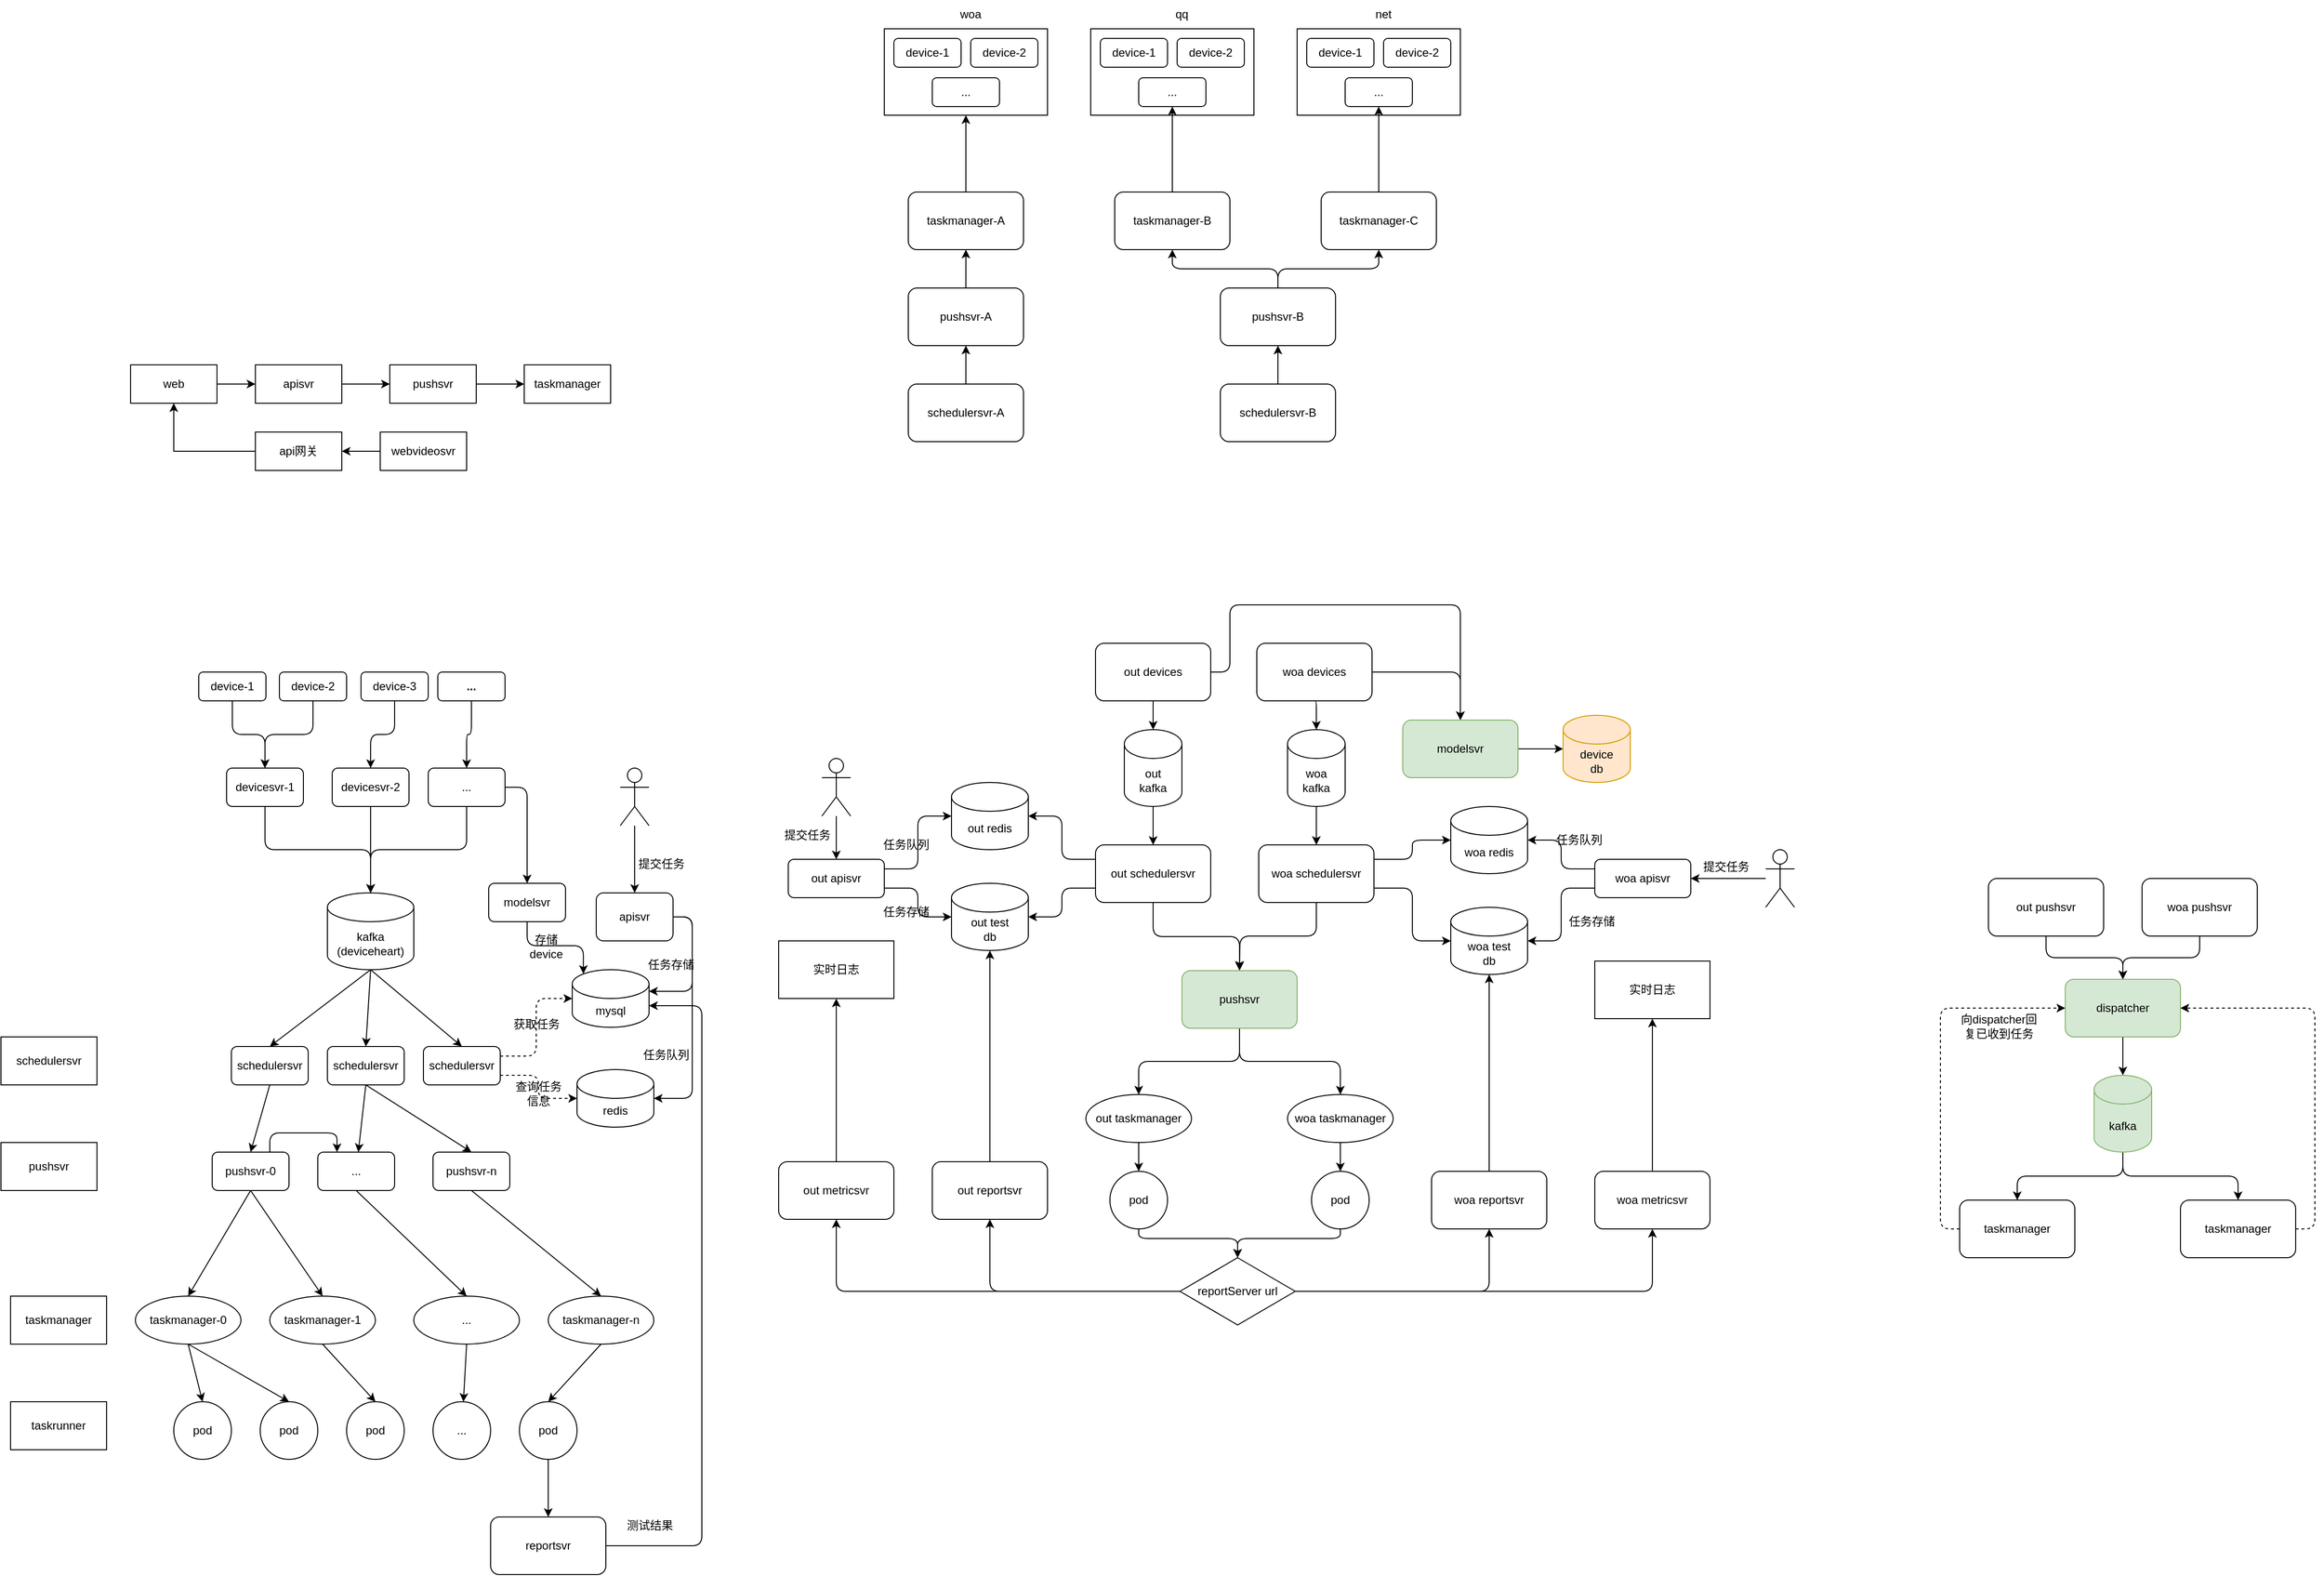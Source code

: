 <mxfile version="20.2.7" type="github">
  <diagram id="ftSVN6Fw9w7qbt5IRIi7" name="第 1 页">
    <mxGraphModel dx="1635" dy="1959" grid="1" gridSize="10" guides="1" tooltips="1" connect="1" arrows="1" fold="1" page="1" pageScale="1" pageWidth="827" pageHeight="1169" math="0" shadow="0">
      <root>
        <mxCell id="0" />
        <mxCell id="1" parent="0" />
        <mxCell id="ZyIvLldJ3OBjITECG5pd-35" style="edgeStyle=none;rounded=0;orthogonalLoop=1;jettySize=auto;html=1;exitX=0.5;exitY=1;exitDx=0;exitDy=0;entryX=0.5;entryY=0;entryDx=0;entryDy=0;" parent="1" source="ZyIvLldJ3OBjITECG5pd-1" target="ZyIvLldJ3OBjITECG5pd-14" edge="1">
          <mxGeometry relative="1" as="geometry" />
        </mxCell>
        <mxCell id="ZyIvLldJ3OBjITECG5pd-36" style="edgeStyle=none;rounded=0;orthogonalLoop=1;jettySize=auto;html=1;exitX=0.5;exitY=1;exitDx=0;exitDy=0;entryX=0.5;entryY=0;entryDx=0;entryDy=0;" parent="1" source="ZyIvLldJ3OBjITECG5pd-1" target="ZyIvLldJ3OBjITECG5pd-15" edge="1">
          <mxGeometry relative="1" as="geometry" />
        </mxCell>
        <mxCell id="ZyIvLldJ3OBjITECG5pd-1" value="taskmanager-0" style="ellipse;whiteSpace=wrap;html=1;" parent="1" vertex="1">
          <mxGeometry x="180" y="430" width="110" height="50" as="geometry" />
        </mxCell>
        <mxCell id="ZyIvLldJ3OBjITECG5pd-37" style="edgeStyle=none;rounded=0;orthogonalLoop=1;jettySize=auto;html=1;exitX=0.5;exitY=1;exitDx=0;exitDy=0;entryX=0.5;entryY=0;entryDx=0;entryDy=0;" parent="1" source="ZyIvLldJ3OBjITECG5pd-2" target="ZyIvLldJ3OBjITECG5pd-16" edge="1">
          <mxGeometry relative="1" as="geometry" />
        </mxCell>
        <mxCell id="ZyIvLldJ3OBjITECG5pd-2" value="taskmanager-1" style="ellipse;whiteSpace=wrap;html=1;" parent="1" vertex="1">
          <mxGeometry x="320" y="430" width="110" height="50" as="geometry" />
        </mxCell>
        <mxCell id="ZyIvLldJ3OBjITECG5pd-38" style="edgeStyle=none;rounded=0;orthogonalLoop=1;jettySize=auto;html=1;exitX=0.5;exitY=1;exitDx=0;exitDy=0;" parent="1" source="ZyIvLldJ3OBjITECG5pd-3" target="ZyIvLldJ3OBjITECG5pd-17" edge="1">
          <mxGeometry relative="1" as="geometry" />
        </mxCell>
        <mxCell id="ZyIvLldJ3OBjITECG5pd-3" value="..." style="ellipse;whiteSpace=wrap;html=1;" parent="1" vertex="1">
          <mxGeometry x="470" y="430" width="110" height="50" as="geometry" />
        </mxCell>
        <mxCell id="ZyIvLldJ3OBjITECG5pd-39" style="edgeStyle=none;rounded=0;orthogonalLoop=1;jettySize=auto;html=1;exitX=0.5;exitY=1;exitDx=0;exitDy=0;entryX=0.5;entryY=0;entryDx=0;entryDy=0;" parent="1" source="ZyIvLldJ3OBjITECG5pd-4" target="ZyIvLldJ3OBjITECG5pd-18" edge="1">
          <mxGeometry relative="1" as="geometry" />
        </mxCell>
        <mxCell id="ZyIvLldJ3OBjITECG5pd-4" value="taskmanager-n" style="ellipse;whiteSpace=wrap;html=1;" parent="1" vertex="1">
          <mxGeometry x="610" y="430" width="110" height="50" as="geometry" />
        </mxCell>
        <mxCell id="ZyIvLldJ3OBjITECG5pd-25" style="edgeStyle=none;rounded=0;orthogonalLoop=1;jettySize=auto;html=1;exitX=0.5;exitY=1;exitDx=0;exitDy=0;entryX=0.5;entryY=0;entryDx=0;entryDy=0;" parent="1" source="ZyIvLldJ3OBjITECG5pd-5" target="ZyIvLldJ3OBjITECG5pd-1" edge="1">
          <mxGeometry relative="1" as="geometry" />
        </mxCell>
        <mxCell id="ZyIvLldJ3OBjITECG5pd-26" style="edgeStyle=none;rounded=0;orthogonalLoop=1;jettySize=auto;html=1;exitX=0.5;exitY=1;exitDx=0;exitDy=0;entryX=0.5;entryY=0;entryDx=0;entryDy=0;" parent="1" source="ZyIvLldJ3OBjITECG5pd-5" target="ZyIvLldJ3OBjITECG5pd-2" edge="1">
          <mxGeometry relative="1" as="geometry" />
        </mxCell>
        <mxCell id="ZyIvLldJ3OBjITECG5pd-43" style="edgeStyle=orthogonalEdgeStyle;rounded=1;orthogonalLoop=1;jettySize=auto;html=1;exitX=0.75;exitY=0;exitDx=0;exitDy=0;entryX=0.25;entryY=0;entryDx=0;entryDy=0;" parent="1" source="ZyIvLldJ3OBjITECG5pd-5" target="ZyIvLldJ3OBjITECG5pd-6" edge="1">
          <mxGeometry relative="1" as="geometry" />
        </mxCell>
        <mxCell id="ZyIvLldJ3OBjITECG5pd-5" value="pushsvr-0" style="rounded=1;whiteSpace=wrap;html=1;" parent="1" vertex="1">
          <mxGeometry x="260" y="280" width="80" height="40" as="geometry" />
        </mxCell>
        <mxCell id="ZyIvLldJ3OBjITECG5pd-27" style="edgeStyle=none;rounded=0;orthogonalLoop=1;jettySize=auto;html=1;exitX=0.5;exitY=1;exitDx=0;exitDy=0;entryX=0.5;entryY=0;entryDx=0;entryDy=0;" parent="1" source="ZyIvLldJ3OBjITECG5pd-6" target="ZyIvLldJ3OBjITECG5pd-3" edge="1">
          <mxGeometry relative="1" as="geometry" />
        </mxCell>
        <mxCell id="ZyIvLldJ3OBjITECG5pd-6" value="..." style="rounded=1;whiteSpace=wrap;html=1;" parent="1" vertex="1">
          <mxGeometry x="370" y="280" width="80" height="40" as="geometry" />
        </mxCell>
        <mxCell id="ZyIvLldJ3OBjITECG5pd-28" style="edgeStyle=none;rounded=0;orthogonalLoop=1;jettySize=auto;html=1;exitX=0.5;exitY=1;exitDx=0;exitDy=0;entryX=0.5;entryY=0;entryDx=0;entryDy=0;" parent="1" source="ZyIvLldJ3OBjITECG5pd-7" target="ZyIvLldJ3OBjITECG5pd-4" edge="1">
          <mxGeometry relative="1" as="geometry" />
        </mxCell>
        <mxCell id="ZyIvLldJ3OBjITECG5pd-7" value="pushsvr-n" style="rounded=1;whiteSpace=wrap;html=1;" parent="1" vertex="1">
          <mxGeometry x="490" y="280" width="80" height="40" as="geometry" />
        </mxCell>
        <mxCell id="ZyIvLldJ3OBjITECG5pd-29" style="edgeStyle=none;rounded=0;orthogonalLoop=1;jettySize=auto;html=1;exitX=0.5;exitY=1;exitDx=0;exitDy=0;entryX=0.5;entryY=0;entryDx=0;entryDy=0;" parent="1" source="ZyIvLldJ3OBjITECG5pd-12" target="ZyIvLldJ3OBjITECG5pd-5" edge="1">
          <mxGeometry relative="1" as="geometry" />
        </mxCell>
        <mxCell id="ZyIvLldJ3OBjITECG5pd-12" value="schedulersvr" style="rounded=1;whiteSpace=wrap;html=1;" parent="1" vertex="1">
          <mxGeometry x="280" y="170" width="80" height="40" as="geometry" />
        </mxCell>
        <mxCell id="ZyIvLldJ3OBjITECG5pd-32" style="edgeStyle=none;rounded=0;orthogonalLoop=1;jettySize=auto;html=1;exitX=0.5;exitY=1;exitDx=0;exitDy=0;exitPerimeter=0;entryX=0.5;entryY=0;entryDx=0;entryDy=0;" parent="1" source="ZyIvLldJ3OBjITECG5pd-13" target="ZyIvLldJ3OBjITECG5pd-12" edge="1">
          <mxGeometry relative="1" as="geometry" />
        </mxCell>
        <mxCell id="ZyIvLldJ3OBjITECG5pd-33" style="edgeStyle=none;rounded=0;orthogonalLoop=1;jettySize=auto;html=1;exitX=0.5;exitY=1;exitDx=0;exitDy=0;exitPerimeter=0;entryX=0.5;entryY=0;entryDx=0;entryDy=0;" parent="1" source="ZyIvLldJ3OBjITECG5pd-13" target="ZyIvLldJ3OBjITECG5pd-30" edge="1">
          <mxGeometry relative="1" as="geometry" />
        </mxCell>
        <mxCell id="ZyIvLldJ3OBjITECG5pd-34" style="edgeStyle=none;rounded=0;orthogonalLoop=1;jettySize=auto;html=1;exitX=0.5;exitY=1;exitDx=0;exitDy=0;exitPerimeter=0;entryX=0.5;entryY=0;entryDx=0;entryDy=0;" parent="1" source="ZyIvLldJ3OBjITECG5pd-13" target="ZyIvLldJ3OBjITECG5pd-31" edge="1">
          <mxGeometry relative="1" as="geometry" />
        </mxCell>
        <mxCell id="ZyIvLldJ3OBjITECG5pd-13" value="&lt;div&gt;kafka&lt;/div&gt;&lt;div&gt;(deviceheart)&lt;br&gt;&lt;/div&gt;" style="shape=cylinder3;whiteSpace=wrap;html=1;boundedLbl=1;backgroundOutline=1;size=15;" parent="1" vertex="1">
          <mxGeometry x="380" y="10" width="90" height="80" as="geometry" />
        </mxCell>
        <mxCell id="ZyIvLldJ3OBjITECG5pd-14" value="pod" style="ellipse;whiteSpace=wrap;html=1;aspect=fixed;" parent="1" vertex="1">
          <mxGeometry x="220" y="540" width="60" height="60" as="geometry" />
        </mxCell>
        <mxCell id="ZyIvLldJ3OBjITECG5pd-15" value="pod" style="ellipse;whiteSpace=wrap;html=1;aspect=fixed;" parent="1" vertex="1">
          <mxGeometry x="310" y="540" width="60" height="60" as="geometry" />
        </mxCell>
        <mxCell id="ZyIvLldJ3OBjITECG5pd-16" value="pod" style="ellipse;whiteSpace=wrap;html=1;aspect=fixed;" parent="1" vertex="1">
          <mxGeometry x="400" y="540" width="60" height="60" as="geometry" />
        </mxCell>
        <mxCell id="ZyIvLldJ3OBjITECG5pd-17" value="..." style="ellipse;whiteSpace=wrap;html=1;aspect=fixed;" parent="1" vertex="1">
          <mxGeometry x="490" y="540" width="60" height="60" as="geometry" />
        </mxCell>
        <mxCell id="L9WqjUFJUXGRfM3yI8P8-16" style="edgeStyle=orthogonalEdgeStyle;rounded=1;orthogonalLoop=1;jettySize=auto;html=1;exitX=0.5;exitY=1;exitDx=0;exitDy=0;entryX=0.5;entryY=0;entryDx=0;entryDy=0;" parent="1" source="ZyIvLldJ3OBjITECG5pd-18" target="L9WqjUFJUXGRfM3yI8P8-15" edge="1">
          <mxGeometry relative="1" as="geometry" />
        </mxCell>
        <mxCell id="ZyIvLldJ3OBjITECG5pd-18" value="pod" style="ellipse;whiteSpace=wrap;html=1;aspect=fixed;" parent="1" vertex="1">
          <mxGeometry x="580" y="540" width="60" height="60" as="geometry" />
        </mxCell>
        <mxCell id="ZyIvLldJ3OBjITECG5pd-21" value="taskrunner" style="rounded=0;whiteSpace=wrap;html=1;" parent="1" vertex="1">
          <mxGeometry x="50" y="540" width="100" height="50" as="geometry" />
        </mxCell>
        <mxCell id="ZyIvLldJ3OBjITECG5pd-22" value="taskmanager" style="rounded=0;whiteSpace=wrap;html=1;" parent="1" vertex="1">
          <mxGeometry x="50" y="430" width="100" height="50" as="geometry" />
        </mxCell>
        <mxCell id="ZyIvLldJ3OBjITECG5pd-23" value="pushsvr" style="rounded=0;whiteSpace=wrap;html=1;" parent="1" vertex="1">
          <mxGeometry x="40" y="270" width="100" height="50" as="geometry" />
        </mxCell>
        <mxCell id="ZyIvLldJ3OBjITECG5pd-24" value="schedulersvr" style="rounded=0;whiteSpace=wrap;html=1;" parent="1" vertex="1">
          <mxGeometry x="40" y="160" width="100" height="50" as="geometry" />
        </mxCell>
        <mxCell id="ZyIvLldJ3OBjITECG5pd-40" style="edgeStyle=none;rounded=0;orthogonalLoop=1;jettySize=auto;html=1;exitX=0.5;exitY=1;exitDx=0;exitDy=0;" parent="1" source="ZyIvLldJ3OBjITECG5pd-30" target="ZyIvLldJ3OBjITECG5pd-6" edge="1">
          <mxGeometry relative="1" as="geometry" />
        </mxCell>
        <mxCell id="ZyIvLldJ3OBjITECG5pd-41" style="edgeStyle=none;rounded=0;orthogonalLoop=1;jettySize=auto;html=1;exitX=0.5;exitY=1;exitDx=0;exitDy=0;entryX=0.5;entryY=0;entryDx=0;entryDy=0;" parent="1" source="ZyIvLldJ3OBjITECG5pd-30" target="ZyIvLldJ3OBjITECG5pd-7" edge="1">
          <mxGeometry relative="1" as="geometry" />
        </mxCell>
        <mxCell id="ZyIvLldJ3OBjITECG5pd-30" value="schedulersvr" style="rounded=1;whiteSpace=wrap;html=1;" parent="1" vertex="1">
          <mxGeometry x="380" y="170" width="80" height="40" as="geometry" />
        </mxCell>
        <mxCell id="L9WqjUFJUXGRfM3yI8P8-11" style="edgeStyle=orthogonalEdgeStyle;rounded=1;orthogonalLoop=1;jettySize=auto;html=1;exitX=1;exitY=0.75;exitDx=0;exitDy=0;entryX=0;entryY=0.5;entryDx=0;entryDy=0;entryPerimeter=0;dashed=1;" parent="1" source="ZyIvLldJ3OBjITECG5pd-31" target="L9WqjUFJUXGRfM3yI8P8-2" edge="1">
          <mxGeometry relative="1" as="geometry" />
        </mxCell>
        <mxCell id="L9WqjUFJUXGRfM3yI8P8-12" style="edgeStyle=orthogonalEdgeStyle;rounded=1;orthogonalLoop=1;jettySize=auto;html=1;exitX=1;exitY=0.25;exitDx=0;exitDy=0;entryX=0;entryY=0.5;entryDx=0;entryDy=0;entryPerimeter=0;dashed=1;" parent="1" source="ZyIvLldJ3OBjITECG5pd-31" target="L9WqjUFJUXGRfM3yI8P8-4" edge="1">
          <mxGeometry relative="1" as="geometry" />
        </mxCell>
        <mxCell id="ZyIvLldJ3OBjITECG5pd-31" value="schedulersvr" style="rounded=1;whiteSpace=wrap;html=1;" parent="1" vertex="1">
          <mxGeometry x="480" y="170" width="80" height="40" as="geometry" />
        </mxCell>
        <mxCell id="ZyIvLldJ3OBjITECG5pd-47" style="edgeStyle=orthogonalEdgeStyle;rounded=1;orthogonalLoop=1;jettySize=auto;html=1;exitX=0.5;exitY=1;exitDx=0;exitDy=0;entryX=0.5;entryY=0;entryDx=0;entryDy=0;entryPerimeter=0;" parent="1" source="ZyIvLldJ3OBjITECG5pd-44" target="ZyIvLldJ3OBjITECG5pd-13" edge="1">
          <mxGeometry relative="1" as="geometry" />
        </mxCell>
        <mxCell id="ZyIvLldJ3OBjITECG5pd-44" value="devicesvr-1" style="rounded=1;whiteSpace=wrap;html=1;" parent="1" vertex="1">
          <mxGeometry x="275" y="-120" width="80" height="40" as="geometry" />
        </mxCell>
        <mxCell id="ZyIvLldJ3OBjITECG5pd-48" style="edgeStyle=orthogonalEdgeStyle;rounded=1;orthogonalLoop=1;jettySize=auto;html=1;exitX=0.5;exitY=1;exitDx=0;exitDy=0;" parent="1" source="ZyIvLldJ3OBjITECG5pd-45" edge="1">
          <mxGeometry relative="1" as="geometry">
            <mxPoint x="425" y="10" as="targetPoint" />
          </mxGeometry>
        </mxCell>
        <mxCell id="ZyIvLldJ3OBjITECG5pd-45" value="devicesvr-2" style="rounded=1;whiteSpace=wrap;html=1;" parent="1" vertex="1">
          <mxGeometry x="385" y="-120" width="80" height="40" as="geometry" />
        </mxCell>
        <mxCell id="ZyIvLldJ3OBjITECG5pd-49" style="edgeStyle=orthogonalEdgeStyle;rounded=1;orthogonalLoop=1;jettySize=auto;html=1;exitX=0.5;exitY=1;exitDx=0;exitDy=0;entryX=0.5;entryY=0;entryDx=0;entryDy=0;entryPerimeter=0;" parent="1" source="ZyIvLldJ3OBjITECG5pd-46" target="ZyIvLldJ3OBjITECG5pd-13" edge="1">
          <mxGeometry relative="1" as="geometry" />
        </mxCell>
        <mxCell id="L9WqjUFJUXGRfM3yI8P8-22" style="edgeStyle=orthogonalEdgeStyle;rounded=1;orthogonalLoop=1;jettySize=auto;html=1;exitX=1;exitY=0.5;exitDx=0;exitDy=0;entryX=0.5;entryY=0;entryDx=0;entryDy=0;" parent="1" source="ZyIvLldJ3OBjITECG5pd-46" target="L9WqjUFJUXGRfM3yI8P8-20" edge="1">
          <mxGeometry relative="1" as="geometry" />
        </mxCell>
        <mxCell id="ZyIvLldJ3OBjITECG5pd-46" value="..." style="rounded=1;whiteSpace=wrap;html=1;" parent="1" vertex="1">
          <mxGeometry x="485" y="-120" width="80" height="40" as="geometry" />
        </mxCell>
        <mxCell id="ZyIvLldJ3OBjITECG5pd-55" style="edgeStyle=orthogonalEdgeStyle;rounded=1;orthogonalLoop=1;jettySize=auto;html=1;exitX=0.5;exitY=1;exitDx=0;exitDy=0;entryX=0.5;entryY=0;entryDx=0;entryDy=0;" parent="1" source="ZyIvLldJ3OBjITECG5pd-50" target="ZyIvLldJ3OBjITECG5pd-44" edge="1">
          <mxGeometry relative="1" as="geometry" />
        </mxCell>
        <mxCell id="ZyIvLldJ3OBjITECG5pd-50" value="device-1" style="rounded=1;whiteSpace=wrap;html=1;" parent="1" vertex="1">
          <mxGeometry x="246" y="-220" width="70" height="30" as="geometry" />
        </mxCell>
        <mxCell id="ZyIvLldJ3OBjITECG5pd-56" style="edgeStyle=orthogonalEdgeStyle;rounded=1;orthogonalLoop=1;jettySize=auto;html=1;exitX=0.5;exitY=1;exitDx=0;exitDy=0;entryX=0.5;entryY=0;entryDx=0;entryDy=0;" parent="1" source="ZyIvLldJ3OBjITECG5pd-51" target="ZyIvLldJ3OBjITECG5pd-44" edge="1">
          <mxGeometry relative="1" as="geometry" />
        </mxCell>
        <mxCell id="ZyIvLldJ3OBjITECG5pd-51" value="device-2" style="rounded=1;whiteSpace=wrap;html=1;" parent="1" vertex="1">
          <mxGeometry x="330" y="-220" width="70" height="30" as="geometry" />
        </mxCell>
        <mxCell id="ZyIvLldJ3OBjITECG5pd-58" style="edgeStyle=orthogonalEdgeStyle;rounded=1;orthogonalLoop=1;jettySize=auto;html=1;exitX=0.5;exitY=1;exitDx=0;exitDy=0;entryX=0.5;entryY=0;entryDx=0;entryDy=0;" parent="1" source="ZyIvLldJ3OBjITECG5pd-52" target="ZyIvLldJ3OBjITECG5pd-46" edge="1">
          <mxGeometry relative="1" as="geometry" />
        </mxCell>
        <mxCell id="ZyIvLldJ3OBjITECG5pd-52" value="..." style="rounded=1;whiteSpace=wrap;html=1;fontStyle=1" parent="1" vertex="1">
          <mxGeometry x="495" y="-220" width="70" height="30" as="geometry" />
        </mxCell>
        <mxCell id="ZyIvLldJ3OBjITECG5pd-57" style="edgeStyle=orthogonalEdgeStyle;rounded=1;orthogonalLoop=1;jettySize=auto;html=1;exitX=0.5;exitY=1;exitDx=0;exitDy=0;entryX=0.5;entryY=0;entryDx=0;entryDy=0;" parent="1" source="ZyIvLldJ3OBjITECG5pd-54" target="ZyIvLldJ3OBjITECG5pd-45" edge="1">
          <mxGeometry relative="1" as="geometry" />
        </mxCell>
        <mxCell id="ZyIvLldJ3OBjITECG5pd-54" value="device-3" style="rounded=1;whiteSpace=wrap;html=1;" parent="1" vertex="1">
          <mxGeometry x="415" y="-220" width="70" height="30" as="geometry" />
        </mxCell>
        <mxCell id="L9WqjUFJUXGRfM3yI8P8-5" style="edgeStyle=orthogonalEdgeStyle;rounded=1;orthogonalLoop=1;jettySize=auto;html=1;exitX=1;exitY=0.5;exitDx=0;exitDy=0;entryX=1;entryY=0.5;entryDx=0;entryDy=0;entryPerimeter=0;" parent="1" source="L9WqjUFJUXGRfM3yI8P8-1" target="L9WqjUFJUXGRfM3yI8P8-2" edge="1">
          <mxGeometry relative="1" as="geometry" />
        </mxCell>
        <mxCell id="L9WqjUFJUXGRfM3yI8P8-6" style="edgeStyle=orthogonalEdgeStyle;rounded=1;orthogonalLoop=1;jettySize=auto;html=1;exitX=1;exitY=0.5;exitDx=0;exitDy=0;entryX=1;entryY=0;entryDx=0;entryDy=22.5;entryPerimeter=0;" parent="1" source="L9WqjUFJUXGRfM3yI8P8-1" target="L9WqjUFJUXGRfM3yI8P8-4" edge="1">
          <mxGeometry relative="1" as="geometry" />
        </mxCell>
        <mxCell id="L9WqjUFJUXGRfM3yI8P8-1" value="apisvr" style="rounded=1;whiteSpace=wrap;html=1;" parent="1" vertex="1">
          <mxGeometry x="660" y="10" width="80" height="50" as="geometry" />
        </mxCell>
        <mxCell id="L9WqjUFJUXGRfM3yI8P8-2" value="&lt;div&gt;redis&lt;/div&gt;" style="shape=cylinder3;whiteSpace=wrap;html=1;boundedLbl=1;backgroundOutline=1;size=15;" parent="1" vertex="1">
          <mxGeometry x="640" y="194" width="80" height="60" as="geometry" />
        </mxCell>
        <mxCell id="L9WqjUFJUXGRfM3yI8P8-9" value="" style="edgeStyle=orthogonalEdgeStyle;rounded=1;orthogonalLoop=1;jettySize=auto;html=1;" parent="1" source="L9WqjUFJUXGRfM3yI8P8-3" target="L9WqjUFJUXGRfM3yI8P8-1" edge="1">
          <mxGeometry relative="1" as="geometry" />
        </mxCell>
        <mxCell id="L9WqjUFJUXGRfM3yI8P8-3" value="" style="shape=umlActor;verticalLabelPosition=bottom;verticalAlign=top;html=1;outlineConnect=0;" parent="1" vertex="1">
          <mxGeometry x="685" y="-120" width="30" height="60" as="geometry" />
        </mxCell>
        <mxCell id="L9WqjUFJUXGRfM3yI8P8-4" value="&lt;div&gt;mysql&lt;/div&gt;" style="shape=cylinder3;whiteSpace=wrap;html=1;boundedLbl=1;backgroundOutline=1;size=15;" parent="1" vertex="1">
          <mxGeometry x="635" y="90" width="80" height="60" as="geometry" />
        </mxCell>
        <mxCell id="L9WqjUFJUXGRfM3yI8P8-7" value="任务队列" style="text;html=1;strokeColor=none;fillColor=none;align=center;verticalAlign=middle;whiteSpace=wrap;rounded=0;" parent="1" vertex="1">
          <mxGeometry x="703" y="164" width="60" height="30" as="geometry" />
        </mxCell>
        <mxCell id="L9WqjUFJUXGRfM3yI8P8-8" value="任务存储" style="text;html=1;strokeColor=none;fillColor=none;align=center;verticalAlign=middle;whiteSpace=wrap;rounded=0;" parent="1" vertex="1">
          <mxGeometry x="708" y="70" width="60" height="30" as="geometry" />
        </mxCell>
        <mxCell id="L9WqjUFJUXGRfM3yI8P8-10" value="提交任务" style="text;html=1;strokeColor=none;fillColor=none;align=center;verticalAlign=middle;whiteSpace=wrap;rounded=0;" parent="1" vertex="1">
          <mxGeometry x="698" y="-35" width="60" height="30" as="geometry" />
        </mxCell>
        <mxCell id="L9WqjUFJUXGRfM3yI8P8-13" value="获取任务" style="text;html=1;strokeColor=none;fillColor=none;align=center;verticalAlign=middle;whiteSpace=wrap;rounded=0;" parent="1" vertex="1">
          <mxGeometry x="568" y="132" width="60" height="30" as="geometry" />
        </mxCell>
        <mxCell id="L9WqjUFJUXGRfM3yI8P8-14" value="查询任务信息" style="text;html=1;strokeColor=none;fillColor=none;align=center;verticalAlign=middle;whiteSpace=wrap;rounded=0;" parent="1" vertex="1">
          <mxGeometry x="570" y="204" width="60" height="30" as="geometry" />
        </mxCell>
        <mxCell id="L9WqjUFJUXGRfM3yI8P8-17" style="edgeStyle=orthogonalEdgeStyle;rounded=1;orthogonalLoop=1;jettySize=auto;html=1;exitX=1;exitY=0.5;exitDx=0;exitDy=0;entryX=1;entryY=0;entryDx=0;entryDy=37.5;entryPerimeter=0;" parent="1" source="L9WqjUFJUXGRfM3yI8P8-15" target="L9WqjUFJUXGRfM3yI8P8-4" edge="1">
          <mxGeometry relative="1" as="geometry">
            <Array as="points">
              <mxPoint x="770" y="690" />
              <mxPoint x="770" y="128" />
            </Array>
          </mxGeometry>
        </mxCell>
        <mxCell id="L9WqjUFJUXGRfM3yI8P8-15" value="reportsvr" style="rounded=1;whiteSpace=wrap;html=1;" parent="1" vertex="1">
          <mxGeometry x="550" y="660" width="120" height="60" as="geometry" />
        </mxCell>
        <mxCell id="L9WqjUFJUXGRfM3yI8P8-19" value="测试结果" style="text;html=1;strokeColor=none;fillColor=none;align=center;verticalAlign=middle;whiteSpace=wrap;rounded=0;" parent="1" vertex="1">
          <mxGeometry x="686" y="654" width="60" height="30" as="geometry" />
        </mxCell>
        <mxCell id="L9WqjUFJUXGRfM3yI8P8-23" style="edgeStyle=orthogonalEdgeStyle;rounded=1;orthogonalLoop=1;jettySize=auto;html=1;exitX=0.5;exitY=1;exitDx=0;exitDy=0;entryX=0.145;entryY=0;entryDx=0;entryDy=4.35;entryPerimeter=0;" parent="1" source="L9WqjUFJUXGRfM3yI8P8-20" target="L9WqjUFJUXGRfM3yI8P8-4" edge="1">
          <mxGeometry relative="1" as="geometry" />
        </mxCell>
        <mxCell id="L9WqjUFJUXGRfM3yI8P8-20" value="modelsvr" style="rounded=1;whiteSpace=wrap;html=1;" parent="1" vertex="1">
          <mxGeometry x="548" width="80" height="40" as="geometry" />
        </mxCell>
        <mxCell id="L9WqjUFJUXGRfM3yI8P8-24" value="存储device" style="text;html=1;strokeColor=none;fillColor=none;align=center;verticalAlign=middle;whiteSpace=wrap;rounded=0;" parent="1" vertex="1">
          <mxGeometry x="578" y="51" width="60" height="30" as="geometry" />
        </mxCell>
        <mxCell id="L9WqjUFJUXGRfM3yI8P8-30" style="edgeStyle=orthogonalEdgeStyle;rounded=1;orthogonalLoop=1;jettySize=auto;html=1;exitX=1;exitY=0.5;exitDx=0;exitDy=0;" parent="1" source="L9WqjUFJUXGRfM3yI8P8-25" target="L9WqjUFJUXGRfM3yI8P8-27" edge="1">
          <mxGeometry relative="1" as="geometry">
            <Array as="points">
              <mxPoint x="1320" y="-220" />
              <mxPoint x="1320" y="-290" />
              <mxPoint x="1560" y="-290" />
            </Array>
          </mxGeometry>
        </mxCell>
        <mxCell id="L9WqjUFJUXGRfM3yI8P8-45" style="edgeStyle=orthogonalEdgeStyle;rounded=1;orthogonalLoop=1;jettySize=auto;html=1;exitX=0.5;exitY=1;exitDx=0;exitDy=0;entryX=0.5;entryY=0;entryDx=0;entryDy=0;entryPerimeter=0;" parent="1" source="L9WqjUFJUXGRfM3yI8P8-25" target="L9WqjUFJUXGRfM3yI8P8-28" edge="1">
          <mxGeometry relative="1" as="geometry" />
        </mxCell>
        <mxCell id="L9WqjUFJUXGRfM3yI8P8-25" value="out devices" style="rounded=1;whiteSpace=wrap;html=1;" parent="1" vertex="1">
          <mxGeometry x="1180" y="-250" width="120" height="60" as="geometry" />
        </mxCell>
        <mxCell id="L9WqjUFJUXGRfM3yI8P8-31" style="edgeStyle=orthogonalEdgeStyle;rounded=1;orthogonalLoop=1;jettySize=auto;html=1;exitX=1;exitY=0.5;exitDx=0;exitDy=0;entryX=0.5;entryY=0;entryDx=0;entryDy=0;" parent="1" source="L9WqjUFJUXGRfM3yI8P8-26" target="L9WqjUFJUXGRfM3yI8P8-27" edge="1">
          <mxGeometry relative="1" as="geometry" />
        </mxCell>
        <mxCell id="L9WqjUFJUXGRfM3yI8P8-46" style="edgeStyle=orthogonalEdgeStyle;rounded=1;orthogonalLoop=1;jettySize=auto;html=1;exitX=0.5;exitY=1;exitDx=0;exitDy=0;entryX=0.5;entryY=0;entryDx=0;entryDy=0;entryPerimeter=0;" parent="1" source="L9WqjUFJUXGRfM3yI8P8-26" target="L9WqjUFJUXGRfM3yI8P8-32" edge="1">
          <mxGeometry relative="1" as="geometry" />
        </mxCell>
        <mxCell id="L9WqjUFJUXGRfM3yI8P8-26" value="woa devices" style="rounded=1;whiteSpace=wrap;html=1;" parent="1" vertex="1">
          <mxGeometry x="1348" y="-250" width="120" height="60" as="geometry" />
        </mxCell>
        <mxCell id="L9WqjUFJUXGRfM3yI8P8-59" style="edgeStyle=orthogonalEdgeStyle;rounded=1;orthogonalLoop=1;jettySize=auto;html=1;exitX=1;exitY=0.5;exitDx=0;exitDy=0;" parent="1" source="L9WqjUFJUXGRfM3yI8P8-27" target="L9WqjUFJUXGRfM3yI8P8-29" edge="1">
          <mxGeometry relative="1" as="geometry" />
        </mxCell>
        <mxCell id="L9WqjUFJUXGRfM3yI8P8-27" value="modelsvr" style="rounded=1;whiteSpace=wrap;html=1;fillColor=#d5e8d4;strokeColor=#82b366;" parent="1" vertex="1">
          <mxGeometry x="1500" y="-170" width="120" height="60" as="geometry" />
        </mxCell>
        <mxCell id="L9WqjUFJUXGRfM3yI8P8-43" style="edgeStyle=orthogonalEdgeStyle;rounded=1;orthogonalLoop=1;jettySize=auto;html=1;exitX=0.5;exitY=1;exitDx=0;exitDy=0;exitPerimeter=0;entryX=0.5;entryY=0;entryDx=0;entryDy=0;" parent="1" source="L9WqjUFJUXGRfM3yI8P8-28" target="L9WqjUFJUXGRfM3yI8P8-34" edge="1">
          <mxGeometry relative="1" as="geometry" />
        </mxCell>
        <mxCell id="L9WqjUFJUXGRfM3yI8P8-28" value="out&lt;br&gt;kafka" style="shape=cylinder3;whiteSpace=wrap;html=1;boundedLbl=1;backgroundOutline=1;size=15;" parent="1" vertex="1">
          <mxGeometry x="1210" y="-160" width="60" height="80" as="geometry" />
        </mxCell>
        <mxCell id="L9WqjUFJUXGRfM3yI8P8-29" value="device&lt;br&gt;db" style="shape=cylinder3;whiteSpace=wrap;html=1;boundedLbl=1;backgroundOutline=1;size=15;fillColor=#ffe6cc;strokeColor=#d79b00;" parent="1" vertex="1">
          <mxGeometry x="1667" y="-175" width="70" height="70" as="geometry" />
        </mxCell>
        <mxCell id="L9WqjUFJUXGRfM3yI8P8-44" style="edgeStyle=orthogonalEdgeStyle;rounded=1;orthogonalLoop=1;jettySize=auto;html=1;exitX=0.5;exitY=1;exitDx=0;exitDy=0;exitPerimeter=0;entryX=0.5;entryY=0;entryDx=0;entryDy=0;" parent="1" source="L9WqjUFJUXGRfM3yI8P8-32" target="L9WqjUFJUXGRfM3yI8P8-35" edge="1">
          <mxGeometry relative="1" as="geometry" />
        </mxCell>
        <mxCell id="L9WqjUFJUXGRfM3yI8P8-32" value="woa&lt;br&gt;kafka" style="shape=cylinder3;whiteSpace=wrap;html=1;boundedLbl=1;backgroundOutline=1;size=15;" parent="1" vertex="1">
          <mxGeometry x="1380" y="-160" width="60" height="80" as="geometry" />
        </mxCell>
        <mxCell id="L9WqjUFJUXGRfM3yI8P8-41" style="edgeStyle=orthogonalEdgeStyle;rounded=1;orthogonalLoop=1;jettySize=auto;html=1;exitX=0.5;exitY=1;exitDx=0;exitDy=0;" parent="1" source="L9WqjUFJUXGRfM3yI8P8-34" target="L9WqjUFJUXGRfM3yI8P8-36" edge="1">
          <mxGeometry relative="1" as="geometry" />
        </mxCell>
        <mxCell id="L9WqjUFJUXGRfM3yI8P8-72" style="edgeStyle=orthogonalEdgeStyle;rounded=1;orthogonalLoop=1;jettySize=auto;html=1;exitX=0;exitY=0.25;exitDx=0;exitDy=0;entryX=1;entryY=0.5;entryDx=0;entryDy=0;entryPerimeter=0;" parent="1" source="L9WqjUFJUXGRfM3yI8P8-34" target="L9WqjUFJUXGRfM3yI8P8-70" edge="1">
          <mxGeometry relative="1" as="geometry" />
        </mxCell>
        <mxCell id="L9WqjUFJUXGRfM3yI8P8-73" style="edgeStyle=orthogonalEdgeStyle;rounded=1;orthogonalLoop=1;jettySize=auto;html=1;exitX=0;exitY=0.75;exitDx=0;exitDy=0;entryX=1;entryY=0.5;entryDx=0;entryDy=0;entryPerimeter=0;" parent="1" source="L9WqjUFJUXGRfM3yI8P8-34" target="L9WqjUFJUXGRfM3yI8P8-61" edge="1">
          <mxGeometry relative="1" as="geometry" />
        </mxCell>
        <mxCell id="L9WqjUFJUXGRfM3yI8P8-34" value="out schedulersvr" style="rounded=1;whiteSpace=wrap;html=1;" parent="1" vertex="1">
          <mxGeometry x="1180" y="-40" width="120" height="60" as="geometry" />
        </mxCell>
        <mxCell id="L9WqjUFJUXGRfM3yI8P8-42" style="edgeStyle=orthogonalEdgeStyle;rounded=1;orthogonalLoop=1;jettySize=auto;html=1;exitX=0.5;exitY=1;exitDx=0;exitDy=0;" parent="1" source="L9WqjUFJUXGRfM3yI8P8-35" edge="1">
          <mxGeometry relative="1" as="geometry">
            <mxPoint x="1330" y="90" as="targetPoint" />
          </mxGeometry>
        </mxCell>
        <mxCell id="L9WqjUFJUXGRfM3yI8P8-74" style="edgeStyle=orthogonalEdgeStyle;rounded=1;orthogonalLoop=1;jettySize=auto;html=1;exitX=1;exitY=0.25;exitDx=0;exitDy=0;entryX=0;entryY=0.5;entryDx=0;entryDy=0;entryPerimeter=0;" parent="1" source="L9WqjUFJUXGRfM3yI8P8-35" target="L9WqjUFJUXGRfM3yI8P8-71" edge="1">
          <mxGeometry relative="1" as="geometry" />
        </mxCell>
        <mxCell id="L9WqjUFJUXGRfM3yI8P8-75" style="edgeStyle=orthogonalEdgeStyle;rounded=1;orthogonalLoop=1;jettySize=auto;html=1;exitX=1;exitY=0.75;exitDx=0;exitDy=0;entryX=0;entryY=0.5;entryDx=0;entryDy=0;entryPerimeter=0;" parent="1" source="L9WqjUFJUXGRfM3yI8P8-35" target="L9WqjUFJUXGRfM3yI8P8-60" edge="1">
          <mxGeometry relative="1" as="geometry" />
        </mxCell>
        <mxCell id="L9WqjUFJUXGRfM3yI8P8-35" value="woa schedulersvr" style="rounded=1;whiteSpace=wrap;html=1;" parent="1" vertex="1">
          <mxGeometry x="1350" y="-40" width="120" height="60" as="geometry" />
        </mxCell>
        <mxCell id="L9WqjUFJUXGRfM3yI8P8-39" style="edgeStyle=orthogonalEdgeStyle;rounded=1;orthogonalLoop=1;jettySize=auto;html=1;exitX=0.5;exitY=1;exitDx=0;exitDy=0;entryX=0.5;entryY=0;entryDx=0;entryDy=0;" parent="1" source="L9WqjUFJUXGRfM3yI8P8-36" target="L9WqjUFJUXGRfM3yI8P8-37" edge="1">
          <mxGeometry relative="1" as="geometry" />
        </mxCell>
        <mxCell id="L9WqjUFJUXGRfM3yI8P8-40" style="edgeStyle=orthogonalEdgeStyle;rounded=1;orthogonalLoop=1;jettySize=auto;html=1;exitX=0.5;exitY=1;exitDx=0;exitDy=0;entryX=0.5;entryY=0;entryDx=0;entryDy=0;" parent="1" source="L9WqjUFJUXGRfM3yI8P8-36" target="L9WqjUFJUXGRfM3yI8P8-38" edge="1">
          <mxGeometry relative="1" as="geometry" />
        </mxCell>
        <mxCell id="L9WqjUFJUXGRfM3yI8P8-36" value="pushsvr" style="rounded=1;whiteSpace=wrap;html=1;fillColor=#d5e8d4;strokeColor=#82b366;" parent="1" vertex="1">
          <mxGeometry x="1270" y="91" width="120" height="60" as="geometry" />
        </mxCell>
        <mxCell id="L9WqjUFJUXGRfM3yI8P8-53" style="edgeStyle=orthogonalEdgeStyle;rounded=1;orthogonalLoop=1;jettySize=auto;html=1;exitX=0.5;exitY=1;exitDx=0;exitDy=0;entryX=0.5;entryY=0;entryDx=0;entryDy=0;" parent="1" source="L9WqjUFJUXGRfM3yI8P8-37" target="L9WqjUFJUXGRfM3yI8P8-48" edge="1">
          <mxGeometry relative="1" as="geometry" />
        </mxCell>
        <mxCell id="L9WqjUFJUXGRfM3yI8P8-37" value="out taskmanager" style="ellipse;whiteSpace=wrap;html=1;" parent="1" vertex="1">
          <mxGeometry x="1170" y="220" width="110" height="50" as="geometry" />
        </mxCell>
        <mxCell id="L9WqjUFJUXGRfM3yI8P8-56" style="edgeStyle=orthogonalEdgeStyle;rounded=1;orthogonalLoop=1;jettySize=auto;html=1;exitX=0.5;exitY=1;exitDx=0;exitDy=0;entryX=0.5;entryY=0;entryDx=0;entryDy=0;" parent="1" source="L9WqjUFJUXGRfM3yI8P8-38" target="L9WqjUFJUXGRfM3yI8P8-51" edge="1">
          <mxGeometry relative="1" as="geometry" />
        </mxCell>
        <mxCell id="L9WqjUFJUXGRfM3yI8P8-38" value="woa taskmanager" style="ellipse;whiteSpace=wrap;html=1;" parent="1" vertex="1">
          <mxGeometry x="1380" y="220" width="110" height="50" as="geometry" />
        </mxCell>
        <mxCell id="L9WqjUFJUXGRfM3yI8P8-64" style="edgeStyle=orthogonalEdgeStyle;rounded=1;orthogonalLoop=1;jettySize=auto;html=1;exitX=0.5;exitY=1;exitDx=0;exitDy=0;entryX=0.5;entryY=0;entryDx=0;entryDy=0;" parent="1" source="L9WqjUFJUXGRfM3yI8P8-48" target="L9WqjUFJUXGRfM3yI8P8-63" edge="1">
          <mxGeometry relative="1" as="geometry">
            <Array as="points">
              <mxPoint x="1225" y="370" />
              <mxPoint x="1328" y="370" />
            </Array>
          </mxGeometry>
        </mxCell>
        <mxCell id="L9WqjUFJUXGRfM3yI8P8-48" value="pod" style="ellipse;whiteSpace=wrap;html=1;aspect=fixed;" parent="1" vertex="1">
          <mxGeometry x="1195" y="300" width="60" height="60" as="geometry" />
        </mxCell>
        <mxCell id="L9WqjUFJUXGRfM3yI8P8-69" style="edgeStyle=orthogonalEdgeStyle;rounded=1;orthogonalLoop=1;jettySize=auto;html=1;exitX=0.5;exitY=1;exitDx=0;exitDy=0;entryX=0.5;entryY=0;entryDx=0;entryDy=0;" parent="1" source="L9WqjUFJUXGRfM3yI8P8-51" target="L9WqjUFJUXGRfM3yI8P8-63" edge="1">
          <mxGeometry relative="1" as="geometry">
            <Array as="points">
              <mxPoint x="1435" y="370" />
              <mxPoint x="1328" y="370" />
            </Array>
          </mxGeometry>
        </mxCell>
        <mxCell id="L9WqjUFJUXGRfM3yI8P8-51" value="pod" style="ellipse;whiteSpace=wrap;html=1;aspect=fixed;" parent="1" vertex="1">
          <mxGeometry x="1405" y="300" width="60" height="60" as="geometry" />
        </mxCell>
        <mxCell id="L9WqjUFJUXGRfM3yI8P8-60" value="woa test&lt;br&gt;db" style="shape=cylinder3;whiteSpace=wrap;html=1;boundedLbl=1;backgroundOutline=1;size=15;" parent="1" vertex="1">
          <mxGeometry x="1550" y="25" width="80" height="70" as="geometry" />
        </mxCell>
        <mxCell id="L9WqjUFJUXGRfM3yI8P8-61" value="out test&lt;br&gt;db" style="shape=cylinder3;whiteSpace=wrap;html=1;boundedLbl=1;backgroundOutline=1;size=15;" parent="1" vertex="1">
          <mxGeometry x="1030" width="80" height="70" as="geometry" />
        </mxCell>
        <mxCell id="L9WqjUFJUXGRfM3yI8P8-66" value="" style="edgeStyle=orthogonalEdgeStyle;rounded=1;orthogonalLoop=1;jettySize=auto;html=1;exitX=0;exitY=0.5;exitDx=0;exitDy=0;entryX=0.5;entryY=1;entryDx=0;entryDy=0;" parent="1" source="L9WqjUFJUXGRfM3yI8P8-63" target="L9WqjUFJUXGRfM3yI8P8-65" edge="1">
          <mxGeometry x="-0.235" relative="1" as="geometry">
            <mxPoint as="offset" />
          </mxGeometry>
        </mxCell>
        <mxCell id="L9WqjUFJUXGRfM3yI8P8-94" style="edgeStyle=orthogonalEdgeStyle;rounded=1;orthogonalLoop=1;jettySize=auto;html=1;exitX=1;exitY=0.5;exitDx=0;exitDy=0;entryX=0.5;entryY=1;entryDx=0;entryDy=0;fontColor=#FF3333;" parent="1" source="L9WqjUFJUXGRfM3yI8P8-63" target="L9WqjUFJUXGRfM3yI8P8-93" edge="1">
          <mxGeometry relative="1" as="geometry" />
        </mxCell>
        <mxCell id="Tiq5UMkVVYrzsEuOyfgb-3" style="edgeStyle=orthogonalEdgeStyle;rounded=1;orthogonalLoop=1;jettySize=auto;html=1;exitX=0;exitY=0.5;exitDx=0;exitDy=0;entryX=0.5;entryY=1;entryDx=0;entryDy=0;" parent="1" source="L9WqjUFJUXGRfM3yI8P8-63" target="Tiq5UMkVVYrzsEuOyfgb-2" edge="1">
          <mxGeometry relative="1" as="geometry">
            <Array as="points">
              <mxPoint x="910" y="425" />
            </Array>
          </mxGeometry>
        </mxCell>
        <mxCell id="Tiq5UMkVVYrzsEuOyfgb-4" style="edgeStyle=orthogonalEdgeStyle;rounded=1;orthogonalLoop=1;jettySize=auto;html=1;exitX=1;exitY=0.5;exitDx=0;exitDy=0;entryX=0.5;entryY=1;entryDx=0;entryDy=0;" parent="1" source="L9WqjUFJUXGRfM3yI8P8-63" target="Tiq5UMkVVYrzsEuOyfgb-1" edge="1">
          <mxGeometry relative="1" as="geometry" />
        </mxCell>
        <mxCell id="L9WqjUFJUXGRfM3yI8P8-63" value="reportServer url" style="rhombus;whiteSpace=wrap;html=1;" parent="1" vertex="1">
          <mxGeometry x="1268" y="390" width="120" height="70" as="geometry" />
        </mxCell>
        <mxCell id="L9WqjUFJUXGRfM3yI8P8-67" style="edgeStyle=orthogonalEdgeStyle;rounded=1;orthogonalLoop=1;jettySize=auto;html=1;exitX=0.5;exitY=0;exitDx=0;exitDy=0;entryX=0.5;entryY=1;entryDx=0;entryDy=0;entryPerimeter=0;" parent="1" source="L9WqjUFJUXGRfM3yI8P8-65" target="L9WqjUFJUXGRfM3yI8P8-61" edge="1">
          <mxGeometry relative="1" as="geometry" />
        </mxCell>
        <mxCell id="L9WqjUFJUXGRfM3yI8P8-65" value="out reportsvr" style="rounded=1;whiteSpace=wrap;html=1;" parent="1" vertex="1">
          <mxGeometry x="1010" y="290" width="120" height="60" as="geometry" />
        </mxCell>
        <mxCell id="L9WqjUFJUXGRfM3yI8P8-70" value="out redis" style="shape=cylinder3;whiteSpace=wrap;html=1;boundedLbl=1;backgroundOutline=1;size=15;" parent="1" vertex="1">
          <mxGeometry x="1030" y="-105" width="80" height="70" as="geometry" />
        </mxCell>
        <mxCell id="L9WqjUFJUXGRfM3yI8P8-71" value="woa redis" style="shape=cylinder3;whiteSpace=wrap;html=1;boundedLbl=1;backgroundOutline=1;size=15;" parent="1" vertex="1">
          <mxGeometry x="1550" y="-80" width="80" height="70" as="geometry" />
        </mxCell>
        <mxCell id="L9WqjUFJUXGRfM3yI8P8-81" style="edgeStyle=orthogonalEdgeStyle;rounded=1;orthogonalLoop=1;jettySize=auto;html=1;exitX=1;exitY=0.25;exitDx=0;exitDy=0;entryX=0;entryY=0.5;entryDx=0;entryDy=0;entryPerimeter=0;" parent="1" source="L9WqjUFJUXGRfM3yI8P8-76" target="L9WqjUFJUXGRfM3yI8P8-70" edge="1">
          <mxGeometry relative="1" as="geometry" />
        </mxCell>
        <mxCell id="L9WqjUFJUXGRfM3yI8P8-82" style="edgeStyle=orthogonalEdgeStyle;rounded=1;orthogonalLoop=1;jettySize=auto;html=1;exitX=1;exitY=0.75;exitDx=0;exitDy=0;entryX=0;entryY=0.5;entryDx=0;entryDy=0;entryPerimeter=0;" parent="1" source="L9WqjUFJUXGRfM3yI8P8-76" target="L9WqjUFJUXGRfM3yI8P8-61" edge="1">
          <mxGeometry relative="1" as="geometry" />
        </mxCell>
        <mxCell id="L9WqjUFJUXGRfM3yI8P8-76" value="out&amp;nbsp;apisvr" style="rounded=1;whiteSpace=wrap;html=1;" parent="1" vertex="1">
          <mxGeometry x="860" y="-25" width="100" height="40" as="geometry" />
        </mxCell>
        <mxCell id="L9WqjUFJUXGRfM3yI8P8-84" style="edgeStyle=orthogonalEdgeStyle;rounded=1;orthogonalLoop=1;jettySize=auto;html=1;exitX=0;exitY=0.25;exitDx=0;exitDy=0;entryX=1;entryY=0.5;entryDx=0;entryDy=0;entryPerimeter=0;" parent="1" source="L9WqjUFJUXGRfM3yI8P8-77" target="L9WqjUFJUXGRfM3yI8P8-71" edge="1">
          <mxGeometry relative="1" as="geometry" />
        </mxCell>
        <mxCell id="L9WqjUFJUXGRfM3yI8P8-85" style="edgeStyle=orthogonalEdgeStyle;rounded=1;orthogonalLoop=1;jettySize=auto;html=1;exitX=0;exitY=0.75;exitDx=0;exitDy=0;entryX=1;entryY=0.5;entryDx=0;entryDy=0;entryPerimeter=0;" parent="1" source="L9WqjUFJUXGRfM3yI8P8-77" target="L9WqjUFJUXGRfM3yI8P8-60" edge="1">
          <mxGeometry relative="1" as="geometry" />
        </mxCell>
        <mxCell id="L9WqjUFJUXGRfM3yI8P8-77" value="woa apisvr" style="rounded=1;whiteSpace=wrap;html=1;" parent="1" vertex="1">
          <mxGeometry x="1700" y="-25" width="100" height="40" as="geometry" />
        </mxCell>
        <mxCell id="L9WqjUFJUXGRfM3yI8P8-80" value="" style="edgeStyle=orthogonalEdgeStyle;rounded=1;orthogonalLoop=1;jettySize=auto;html=1;" parent="1" source="L9WqjUFJUXGRfM3yI8P8-78" target="L9WqjUFJUXGRfM3yI8P8-76" edge="1">
          <mxGeometry relative="1" as="geometry" />
        </mxCell>
        <mxCell id="L9WqjUFJUXGRfM3yI8P8-78" value="" style="shape=umlActor;verticalLabelPosition=bottom;verticalAlign=top;html=1;outlineConnect=0;" parent="1" vertex="1">
          <mxGeometry x="895" y="-130" width="30" height="60" as="geometry" />
        </mxCell>
        <mxCell id="L9WqjUFJUXGRfM3yI8P8-83" value="" style="edgeStyle=orthogonalEdgeStyle;rounded=1;orthogonalLoop=1;jettySize=auto;html=1;" parent="1" source="L9WqjUFJUXGRfM3yI8P8-79" target="L9WqjUFJUXGRfM3yI8P8-77" edge="1">
          <mxGeometry relative="1" as="geometry" />
        </mxCell>
        <mxCell id="L9WqjUFJUXGRfM3yI8P8-79" value="" style="shape=umlActor;verticalLabelPosition=bottom;verticalAlign=top;html=1;outlineConnect=0;" parent="1" vertex="1">
          <mxGeometry x="1878" y="-35" width="30" height="60" as="geometry" />
        </mxCell>
        <mxCell id="L9WqjUFJUXGRfM3yI8P8-86" value="提交任务" style="text;html=1;strokeColor=none;fillColor=none;align=center;verticalAlign=middle;whiteSpace=wrap;rounded=0;" parent="1" vertex="1">
          <mxGeometry x="850" y="-65" width="60" height="30" as="geometry" />
        </mxCell>
        <mxCell id="L9WqjUFJUXGRfM3yI8P8-87" value="提交任务" style="text;html=1;strokeColor=none;fillColor=none;align=center;verticalAlign=middle;whiteSpace=wrap;rounded=0;" parent="1" vertex="1">
          <mxGeometry x="1807" y="-32" width="60" height="30" as="geometry" />
        </mxCell>
        <mxCell id="L9WqjUFJUXGRfM3yI8P8-88" value="任务队列" style="text;html=1;strokeColor=none;fillColor=none;align=center;verticalAlign=middle;whiteSpace=wrap;rounded=0;" parent="1" vertex="1">
          <mxGeometry x="953" y="-55" width="60" height="30" as="geometry" />
        </mxCell>
        <mxCell id="L9WqjUFJUXGRfM3yI8P8-89" value="任务存储" style="text;html=1;strokeColor=none;fillColor=none;align=center;verticalAlign=middle;whiteSpace=wrap;rounded=0;" parent="1" vertex="1">
          <mxGeometry x="953" y="15" width="60" height="30" as="geometry" />
        </mxCell>
        <mxCell id="L9WqjUFJUXGRfM3yI8P8-91" value="任务队列" style="text;html=1;strokeColor=none;fillColor=none;align=center;verticalAlign=middle;whiteSpace=wrap;rounded=0;" parent="1" vertex="1">
          <mxGeometry x="1654" y="-60" width="60" height="30" as="geometry" />
        </mxCell>
        <mxCell id="L9WqjUFJUXGRfM3yI8P8-92" value="任务存储" style="text;html=1;strokeColor=none;fillColor=none;align=center;verticalAlign=middle;whiteSpace=wrap;rounded=0;" parent="1" vertex="1">
          <mxGeometry x="1667" y="25" width="60" height="30" as="geometry" />
        </mxCell>
        <mxCell id="L9WqjUFJUXGRfM3yI8P8-95" style="edgeStyle=orthogonalEdgeStyle;rounded=1;orthogonalLoop=1;jettySize=auto;html=1;exitX=0.5;exitY=0;exitDx=0;exitDy=0;entryX=0.5;entryY=1;entryDx=0;entryDy=0;entryPerimeter=0;fontColor=#FF3333;" parent="1" source="L9WqjUFJUXGRfM3yI8P8-93" target="L9WqjUFJUXGRfM3yI8P8-60" edge="1">
          <mxGeometry relative="1" as="geometry" />
        </mxCell>
        <mxCell id="L9WqjUFJUXGRfM3yI8P8-93" value="woa reportsvr" style="rounded=1;whiteSpace=wrap;html=1;" parent="1" vertex="1">
          <mxGeometry x="1530" y="300" width="120" height="60" as="geometry" />
        </mxCell>
        <mxCell id="Tiq5UMkVVYrzsEuOyfgb-7" style="edgeStyle=orthogonalEdgeStyle;rounded=1;orthogonalLoop=1;jettySize=auto;html=1;exitX=0.5;exitY=0;exitDx=0;exitDy=0;entryX=0.5;entryY=1;entryDx=0;entryDy=0;" parent="1" source="Tiq5UMkVVYrzsEuOyfgb-1" target="Tiq5UMkVVYrzsEuOyfgb-6" edge="1">
          <mxGeometry relative="1" as="geometry" />
        </mxCell>
        <mxCell id="Tiq5UMkVVYrzsEuOyfgb-1" value="woa metricsvr" style="rounded=1;whiteSpace=wrap;html=1;" parent="1" vertex="1">
          <mxGeometry x="1700" y="300" width="120" height="60" as="geometry" />
        </mxCell>
        <mxCell id="Tiq5UMkVVYrzsEuOyfgb-8" style="edgeStyle=orthogonalEdgeStyle;rounded=1;orthogonalLoop=1;jettySize=auto;html=1;exitX=0.5;exitY=0;exitDx=0;exitDy=0;entryX=0.5;entryY=1;entryDx=0;entryDy=0;" parent="1" source="Tiq5UMkVVYrzsEuOyfgb-2" target="Tiq5UMkVVYrzsEuOyfgb-5" edge="1">
          <mxGeometry relative="1" as="geometry" />
        </mxCell>
        <mxCell id="Tiq5UMkVVYrzsEuOyfgb-2" value="out metricsvr" style="rounded=1;whiteSpace=wrap;html=1;" parent="1" vertex="1">
          <mxGeometry x="850" y="290" width="120" height="60" as="geometry" />
        </mxCell>
        <mxCell id="Tiq5UMkVVYrzsEuOyfgb-5" value="实时日志" style="rounded=0;whiteSpace=wrap;html=1;" parent="1" vertex="1">
          <mxGeometry x="850" y="60" width="120" height="60" as="geometry" />
        </mxCell>
        <mxCell id="Tiq5UMkVVYrzsEuOyfgb-6" value="实时日志" style="rounded=0;whiteSpace=wrap;html=1;" parent="1" vertex="1">
          <mxGeometry x="1700" y="81" width="120" height="60" as="geometry" />
        </mxCell>
        <mxCell id="cWrnPGDZtqRquRj0MaCM-73" style="edgeStyle=orthogonalEdgeStyle;rounded=1;orthogonalLoop=1;jettySize=auto;html=1;exitX=0.5;exitY=1;exitDx=0;exitDy=0;" parent="1" source="cWrnPGDZtqRquRj0MaCM-69" target="cWrnPGDZtqRquRj0MaCM-71" edge="1">
          <mxGeometry relative="1" as="geometry">
            <mxPoint x="2190" y="70" as="targetPoint" />
          </mxGeometry>
        </mxCell>
        <mxCell id="cWrnPGDZtqRquRj0MaCM-69" value="out pushsvr" style="rounded=1;whiteSpace=wrap;html=1;" parent="1" vertex="1">
          <mxGeometry x="2110" y="-5" width="120" height="60" as="geometry" />
        </mxCell>
        <mxCell id="cWrnPGDZtqRquRj0MaCM-74" style="edgeStyle=orthogonalEdgeStyle;rounded=1;orthogonalLoop=1;jettySize=auto;html=1;exitX=0.5;exitY=1;exitDx=0;exitDy=0;entryX=0.5;entryY=0;entryDx=0;entryDy=0;" parent="1" source="cWrnPGDZtqRquRj0MaCM-70" target="cWrnPGDZtqRquRj0MaCM-71" edge="1">
          <mxGeometry relative="1" as="geometry" />
        </mxCell>
        <mxCell id="cWrnPGDZtqRquRj0MaCM-70" value="woa pushsvr" style="rounded=1;whiteSpace=wrap;html=1;" parent="1" vertex="1">
          <mxGeometry x="2270" y="-5" width="120" height="60" as="geometry" />
        </mxCell>
        <mxCell id="cWrnPGDZtqRquRj0MaCM-75" style="edgeStyle=orthogonalEdgeStyle;rounded=1;orthogonalLoop=1;jettySize=auto;html=1;exitX=0.5;exitY=1;exitDx=0;exitDy=0;entryX=0.5;entryY=0;entryDx=0;entryDy=0;entryPerimeter=0;" parent="1" source="cWrnPGDZtqRquRj0MaCM-71" target="cWrnPGDZtqRquRj0MaCM-72" edge="1">
          <mxGeometry relative="1" as="geometry" />
        </mxCell>
        <mxCell id="cWrnPGDZtqRquRj0MaCM-71" value="dispatcher" style="rounded=1;whiteSpace=wrap;html=1;fillColor=#d5e8d4;strokeColor=#82b366;" parent="1" vertex="1">
          <mxGeometry x="2190" y="100" width="120" height="60" as="geometry" />
        </mxCell>
        <mxCell id="cWrnPGDZtqRquRj0MaCM-78" style="edgeStyle=orthogonalEdgeStyle;rounded=1;orthogonalLoop=1;jettySize=auto;html=1;exitX=0.5;exitY=1;exitDx=0;exitDy=0;exitPerimeter=0;entryX=0.5;entryY=0;entryDx=0;entryDy=0;" parent="1" source="cWrnPGDZtqRquRj0MaCM-72" target="cWrnPGDZtqRquRj0MaCM-76" edge="1">
          <mxGeometry relative="1" as="geometry" />
        </mxCell>
        <mxCell id="cWrnPGDZtqRquRj0MaCM-79" style="edgeStyle=orthogonalEdgeStyle;rounded=1;orthogonalLoop=1;jettySize=auto;html=1;exitX=0.5;exitY=1;exitDx=0;exitDy=0;exitPerimeter=0;entryX=0.5;entryY=0;entryDx=0;entryDy=0;" parent="1" source="cWrnPGDZtqRquRj0MaCM-72" target="cWrnPGDZtqRquRj0MaCM-77" edge="1">
          <mxGeometry relative="1" as="geometry" />
        </mxCell>
        <mxCell id="cWrnPGDZtqRquRj0MaCM-72" value="kafka" style="shape=cylinder3;whiteSpace=wrap;html=1;boundedLbl=1;backgroundOutline=1;size=15;fillColor=#d5e8d4;strokeColor=#82b366;" parent="1" vertex="1">
          <mxGeometry x="2220" y="200" width="60" height="80" as="geometry" />
        </mxCell>
        <mxCell id="cWrnPGDZtqRquRj0MaCM-81" style="edgeStyle=orthogonalEdgeStyle;rounded=1;orthogonalLoop=1;jettySize=auto;html=1;exitX=0;exitY=0.5;exitDx=0;exitDy=0;entryX=0;entryY=0.5;entryDx=0;entryDy=0;dashed=1;" parent="1" source="cWrnPGDZtqRquRj0MaCM-76" target="cWrnPGDZtqRquRj0MaCM-71" edge="1">
          <mxGeometry relative="1" as="geometry" />
        </mxCell>
        <mxCell id="cWrnPGDZtqRquRj0MaCM-76" value="taskmanager" style="rounded=1;whiteSpace=wrap;html=1;" parent="1" vertex="1">
          <mxGeometry x="2080" y="330" width="120" height="60" as="geometry" />
        </mxCell>
        <mxCell id="cWrnPGDZtqRquRj0MaCM-82" style="edgeStyle=orthogonalEdgeStyle;rounded=1;orthogonalLoop=1;jettySize=auto;html=1;exitX=1;exitY=0.5;exitDx=0;exitDy=0;entryX=1;entryY=0.5;entryDx=0;entryDy=0;dashed=1;" parent="1" source="cWrnPGDZtqRquRj0MaCM-77" target="cWrnPGDZtqRquRj0MaCM-71" edge="1">
          <mxGeometry relative="1" as="geometry" />
        </mxCell>
        <mxCell id="cWrnPGDZtqRquRj0MaCM-77" value="taskmanager" style="rounded=1;whiteSpace=wrap;html=1;" parent="1" vertex="1">
          <mxGeometry x="2310" y="330" width="120" height="60" as="geometry" />
        </mxCell>
        <mxCell id="cWrnPGDZtqRquRj0MaCM-83" value="向dispatcher回复已收到任务" style="text;html=1;strokeColor=none;fillColor=none;align=center;verticalAlign=middle;whiteSpace=wrap;rounded=0;" parent="1" vertex="1">
          <mxGeometry x="2075" y="134" width="92" height="30" as="geometry" />
        </mxCell>
        <mxCell id="lLaxEAM-kbJRw7cO4N1p-4" style="edgeStyle=orthogonalEdgeStyle;rounded=0;orthogonalLoop=1;jettySize=auto;html=1;exitX=1;exitY=0.5;exitDx=0;exitDy=0;entryX=0;entryY=0.5;entryDx=0;entryDy=0;" edge="1" parent="1" source="lLaxEAM-kbJRw7cO4N1p-1" target="lLaxEAM-kbJRw7cO4N1p-2">
          <mxGeometry relative="1" as="geometry" />
        </mxCell>
        <mxCell id="lLaxEAM-kbJRw7cO4N1p-1" value="web" style="rounded=0;whiteSpace=wrap;html=1;" vertex="1" parent="1">
          <mxGeometry x="175" y="-540" width="90" height="40" as="geometry" />
        </mxCell>
        <mxCell id="lLaxEAM-kbJRw7cO4N1p-5" style="edgeStyle=orthogonalEdgeStyle;rounded=0;orthogonalLoop=1;jettySize=auto;html=1;exitX=1;exitY=0.5;exitDx=0;exitDy=0;entryX=0;entryY=0.5;entryDx=0;entryDy=0;" edge="1" parent="1" source="lLaxEAM-kbJRw7cO4N1p-2" target="lLaxEAM-kbJRw7cO4N1p-3">
          <mxGeometry relative="1" as="geometry" />
        </mxCell>
        <mxCell id="lLaxEAM-kbJRw7cO4N1p-2" value="apisvr" style="rounded=0;whiteSpace=wrap;html=1;" vertex="1" parent="1">
          <mxGeometry x="305" y="-540" width="90" height="40" as="geometry" />
        </mxCell>
        <mxCell id="lLaxEAM-kbJRw7cO4N1p-7" value="" style="edgeStyle=orthogonalEdgeStyle;rounded=0;orthogonalLoop=1;jettySize=auto;html=1;" edge="1" parent="1" source="lLaxEAM-kbJRw7cO4N1p-3" target="lLaxEAM-kbJRw7cO4N1p-6">
          <mxGeometry relative="1" as="geometry" />
        </mxCell>
        <mxCell id="lLaxEAM-kbJRw7cO4N1p-3" value="pushsvr" style="rounded=0;whiteSpace=wrap;html=1;" vertex="1" parent="1">
          <mxGeometry x="445" y="-540" width="90" height="40" as="geometry" />
        </mxCell>
        <mxCell id="lLaxEAM-kbJRw7cO4N1p-6" value="taskmanager" style="rounded=0;whiteSpace=wrap;html=1;" vertex="1" parent="1">
          <mxGeometry x="585" y="-540" width="90" height="40" as="geometry" />
        </mxCell>
        <mxCell id="lLaxEAM-kbJRw7cO4N1p-11" style="edgeStyle=orthogonalEdgeStyle;rounded=0;orthogonalLoop=1;jettySize=auto;html=1;exitX=0;exitY=0.5;exitDx=0;exitDy=0;entryX=0.5;entryY=1;entryDx=0;entryDy=0;" edge="1" parent="1" source="lLaxEAM-kbJRw7cO4N1p-8" target="lLaxEAM-kbJRw7cO4N1p-1">
          <mxGeometry relative="1" as="geometry" />
        </mxCell>
        <mxCell id="lLaxEAM-kbJRw7cO4N1p-8" value="api网关" style="rounded=0;whiteSpace=wrap;html=1;" vertex="1" parent="1">
          <mxGeometry x="305" y="-470" width="90" height="40" as="geometry" />
        </mxCell>
        <mxCell id="lLaxEAM-kbJRw7cO4N1p-10" style="edgeStyle=orthogonalEdgeStyle;rounded=0;orthogonalLoop=1;jettySize=auto;html=1;exitX=0;exitY=0.5;exitDx=0;exitDy=0;entryX=1;entryY=0.5;entryDx=0;entryDy=0;" edge="1" parent="1" source="lLaxEAM-kbJRw7cO4N1p-9" target="lLaxEAM-kbJRw7cO4N1p-8">
          <mxGeometry relative="1" as="geometry" />
        </mxCell>
        <mxCell id="lLaxEAM-kbJRw7cO4N1p-9" value="webvideosvr" style="rounded=0;whiteSpace=wrap;html=1;" vertex="1" parent="1">
          <mxGeometry x="435" y="-470" width="90" height="40" as="geometry" />
        </mxCell>
        <mxCell id="lLaxEAM-kbJRw7cO4N1p-28" value="" style="group" vertex="1" connectable="0" parent="1">
          <mxGeometry x="960" y="-890" width="170" height="90" as="geometry" />
        </mxCell>
        <mxCell id="lLaxEAM-kbJRw7cO4N1p-12" value="" style="rounded=0;whiteSpace=wrap;html=1;fillColor=none;" vertex="1" parent="lLaxEAM-kbJRw7cO4N1p-28">
          <mxGeometry width="170" height="90" as="geometry" />
        </mxCell>
        <mxCell id="lLaxEAM-kbJRw7cO4N1p-25" value="device-1" style="rounded=1;whiteSpace=wrap;html=1;" vertex="1" parent="lLaxEAM-kbJRw7cO4N1p-28">
          <mxGeometry x="10" y="10" width="70" height="30" as="geometry" />
        </mxCell>
        <mxCell id="lLaxEAM-kbJRw7cO4N1p-26" value="device-2" style="rounded=1;whiteSpace=wrap;html=1;" vertex="1" parent="lLaxEAM-kbJRw7cO4N1p-28">
          <mxGeometry x="90" y="10" width="70" height="30" as="geometry" />
        </mxCell>
        <mxCell id="lLaxEAM-kbJRw7cO4N1p-27" value="..." style="rounded=1;whiteSpace=wrap;html=1;" vertex="1" parent="lLaxEAM-kbJRw7cO4N1p-28">
          <mxGeometry x="50" y="51" width="70" height="30" as="geometry" />
        </mxCell>
        <mxCell id="lLaxEAM-kbJRw7cO4N1p-29" value="" style="group" vertex="1" connectable="0" parent="1">
          <mxGeometry x="1175" y="-890" width="170" height="90" as="geometry" />
        </mxCell>
        <mxCell id="lLaxEAM-kbJRw7cO4N1p-30" value="" style="rounded=0;whiteSpace=wrap;html=1;fillColor=none;" vertex="1" parent="lLaxEAM-kbJRw7cO4N1p-29">
          <mxGeometry width="170" height="90" as="geometry" />
        </mxCell>
        <mxCell id="lLaxEAM-kbJRw7cO4N1p-31" value="device-1" style="rounded=1;whiteSpace=wrap;html=1;" vertex="1" parent="lLaxEAM-kbJRw7cO4N1p-29">
          <mxGeometry x="10" y="10" width="70" height="30" as="geometry" />
        </mxCell>
        <mxCell id="lLaxEAM-kbJRw7cO4N1p-32" value="device-2" style="rounded=1;whiteSpace=wrap;html=1;" vertex="1" parent="lLaxEAM-kbJRw7cO4N1p-29">
          <mxGeometry x="90" y="10" width="70" height="30" as="geometry" />
        </mxCell>
        <mxCell id="lLaxEAM-kbJRw7cO4N1p-33" value="..." style="rounded=1;whiteSpace=wrap;html=1;" vertex="1" parent="lLaxEAM-kbJRw7cO4N1p-29">
          <mxGeometry x="50" y="51" width="70" height="30" as="geometry" />
        </mxCell>
        <mxCell id="lLaxEAM-kbJRw7cO4N1p-34" value="" style="group" vertex="1" connectable="0" parent="1">
          <mxGeometry x="1390" y="-890" width="170" height="90" as="geometry" />
        </mxCell>
        <mxCell id="lLaxEAM-kbJRw7cO4N1p-35" value="" style="rounded=0;whiteSpace=wrap;html=1;fillColor=none;" vertex="1" parent="lLaxEAM-kbJRw7cO4N1p-34">
          <mxGeometry width="170" height="90" as="geometry" />
        </mxCell>
        <mxCell id="lLaxEAM-kbJRw7cO4N1p-36" value="device-1" style="rounded=1;whiteSpace=wrap;html=1;" vertex="1" parent="lLaxEAM-kbJRw7cO4N1p-34">
          <mxGeometry x="10" y="10" width="70" height="30" as="geometry" />
        </mxCell>
        <mxCell id="lLaxEAM-kbJRw7cO4N1p-37" value="device-2" style="rounded=1;whiteSpace=wrap;html=1;" vertex="1" parent="lLaxEAM-kbJRw7cO4N1p-34">
          <mxGeometry x="90" y="10" width="70" height="30" as="geometry" />
        </mxCell>
        <mxCell id="lLaxEAM-kbJRw7cO4N1p-38" value="..." style="rounded=1;whiteSpace=wrap;html=1;" vertex="1" parent="lLaxEAM-kbJRw7cO4N1p-34">
          <mxGeometry x="50" y="51" width="70" height="30" as="geometry" />
        </mxCell>
        <mxCell id="lLaxEAM-kbJRw7cO4N1p-39" value="woa" style="text;html=1;strokeColor=none;fillColor=none;align=center;verticalAlign=middle;whiteSpace=wrap;rounded=0;" vertex="1" parent="1">
          <mxGeometry x="1020" y="-920" width="60" height="30" as="geometry" />
        </mxCell>
        <mxCell id="lLaxEAM-kbJRw7cO4N1p-40" value="qq" style="text;html=1;strokeColor=none;fillColor=none;align=center;verticalAlign=middle;whiteSpace=wrap;rounded=0;" vertex="1" parent="1">
          <mxGeometry x="1240" y="-920" width="60" height="30" as="geometry" />
        </mxCell>
        <mxCell id="lLaxEAM-kbJRw7cO4N1p-41" value="net" style="text;html=1;strokeColor=none;fillColor=none;align=center;verticalAlign=middle;whiteSpace=wrap;rounded=0;" vertex="1" parent="1">
          <mxGeometry x="1450" y="-920" width="60" height="30" as="geometry" />
        </mxCell>
        <mxCell id="lLaxEAM-kbJRw7cO4N1p-45" style="edgeStyle=orthogonalEdgeStyle;rounded=0;orthogonalLoop=1;jettySize=auto;html=1;exitX=0.5;exitY=0;exitDx=0;exitDy=0;entryX=0.5;entryY=1;entryDx=0;entryDy=0;" edge="1" parent="1" source="lLaxEAM-kbJRw7cO4N1p-42" target="lLaxEAM-kbJRw7cO4N1p-12">
          <mxGeometry relative="1" as="geometry" />
        </mxCell>
        <mxCell id="lLaxEAM-kbJRw7cO4N1p-42" value="taskmanager-A" style="rounded=1;whiteSpace=wrap;html=1;fillColor=default;" vertex="1" parent="1">
          <mxGeometry x="985" y="-720" width="120" height="60" as="geometry" />
        </mxCell>
        <mxCell id="lLaxEAM-kbJRw7cO4N1p-46" value="" style="edgeStyle=orthogonalEdgeStyle;rounded=0;orthogonalLoop=1;jettySize=auto;html=1;" edge="1" parent="1" source="lLaxEAM-kbJRw7cO4N1p-43" target="lLaxEAM-kbJRw7cO4N1p-33">
          <mxGeometry relative="1" as="geometry" />
        </mxCell>
        <mxCell id="lLaxEAM-kbJRw7cO4N1p-43" value="taskmanager-B" style="rounded=1;whiteSpace=wrap;html=1;fillColor=default;" vertex="1" parent="1">
          <mxGeometry x="1200" y="-720" width="120" height="60" as="geometry" />
        </mxCell>
        <mxCell id="lLaxEAM-kbJRw7cO4N1p-47" value="" style="edgeStyle=orthogonalEdgeStyle;rounded=0;orthogonalLoop=1;jettySize=auto;html=1;" edge="1" parent="1" source="lLaxEAM-kbJRw7cO4N1p-44" target="lLaxEAM-kbJRw7cO4N1p-38">
          <mxGeometry relative="1" as="geometry" />
        </mxCell>
        <mxCell id="lLaxEAM-kbJRw7cO4N1p-44" value="taskmanager-C" style="rounded=1;whiteSpace=wrap;html=1;fillColor=default;" vertex="1" parent="1">
          <mxGeometry x="1415" y="-720" width="120" height="60" as="geometry" />
        </mxCell>
        <mxCell id="lLaxEAM-kbJRw7cO4N1p-50" value="" style="edgeStyle=orthogonalEdgeStyle;rounded=0;orthogonalLoop=1;jettySize=auto;html=1;" edge="1" parent="1" source="lLaxEAM-kbJRw7cO4N1p-48" target="lLaxEAM-kbJRw7cO4N1p-42">
          <mxGeometry relative="1" as="geometry" />
        </mxCell>
        <mxCell id="lLaxEAM-kbJRw7cO4N1p-48" value="pushsvr-A" style="rounded=1;whiteSpace=wrap;html=1;fillColor=default;" vertex="1" parent="1">
          <mxGeometry x="985" y="-620" width="120" height="60" as="geometry" />
        </mxCell>
        <mxCell id="lLaxEAM-kbJRw7cO4N1p-51" style="edgeStyle=orthogonalEdgeStyle;rounded=1;orthogonalLoop=1;jettySize=auto;html=1;exitX=0.5;exitY=0;exitDx=0;exitDy=0;entryX=0.5;entryY=1;entryDx=0;entryDy=0;" edge="1" parent="1" source="lLaxEAM-kbJRw7cO4N1p-49" target="lLaxEAM-kbJRw7cO4N1p-43">
          <mxGeometry relative="1" as="geometry" />
        </mxCell>
        <mxCell id="lLaxEAM-kbJRw7cO4N1p-52" style="edgeStyle=orthogonalEdgeStyle;rounded=1;orthogonalLoop=1;jettySize=auto;html=1;exitX=0.5;exitY=0;exitDx=0;exitDy=0;entryX=0.5;entryY=1;entryDx=0;entryDy=0;" edge="1" parent="1" source="lLaxEAM-kbJRw7cO4N1p-49" target="lLaxEAM-kbJRw7cO4N1p-44">
          <mxGeometry relative="1" as="geometry" />
        </mxCell>
        <mxCell id="lLaxEAM-kbJRw7cO4N1p-49" value="pushsvr-B" style="rounded=1;whiteSpace=wrap;html=1;fillColor=default;" vertex="1" parent="1">
          <mxGeometry x="1310" y="-620" width="120" height="60" as="geometry" />
        </mxCell>
        <mxCell id="lLaxEAM-kbJRw7cO4N1p-55" value="" style="edgeStyle=orthogonalEdgeStyle;rounded=1;orthogonalLoop=1;jettySize=auto;html=1;" edge="1" parent="1" source="lLaxEAM-kbJRw7cO4N1p-53" target="lLaxEAM-kbJRw7cO4N1p-48">
          <mxGeometry relative="1" as="geometry" />
        </mxCell>
        <mxCell id="lLaxEAM-kbJRw7cO4N1p-53" value="schedulersvr-A" style="rounded=1;whiteSpace=wrap;html=1;fillColor=default;" vertex="1" parent="1">
          <mxGeometry x="985" y="-520" width="120" height="60" as="geometry" />
        </mxCell>
        <mxCell id="lLaxEAM-kbJRw7cO4N1p-56" value="" style="edgeStyle=orthogonalEdgeStyle;rounded=1;orthogonalLoop=1;jettySize=auto;html=1;" edge="1" parent="1" source="lLaxEAM-kbJRw7cO4N1p-54" target="lLaxEAM-kbJRw7cO4N1p-49">
          <mxGeometry relative="1" as="geometry" />
        </mxCell>
        <mxCell id="lLaxEAM-kbJRw7cO4N1p-54" value="schedulersvr-B" style="rounded=1;whiteSpace=wrap;html=1;fillColor=default;" vertex="1" parent="1">
          <mxGeometry x="1310" y="-520" width="120" height="60" as="geometry" />
        </mxCell>
      </root>
    </mxGraphModel>
  </diagram>
</mxfile>
